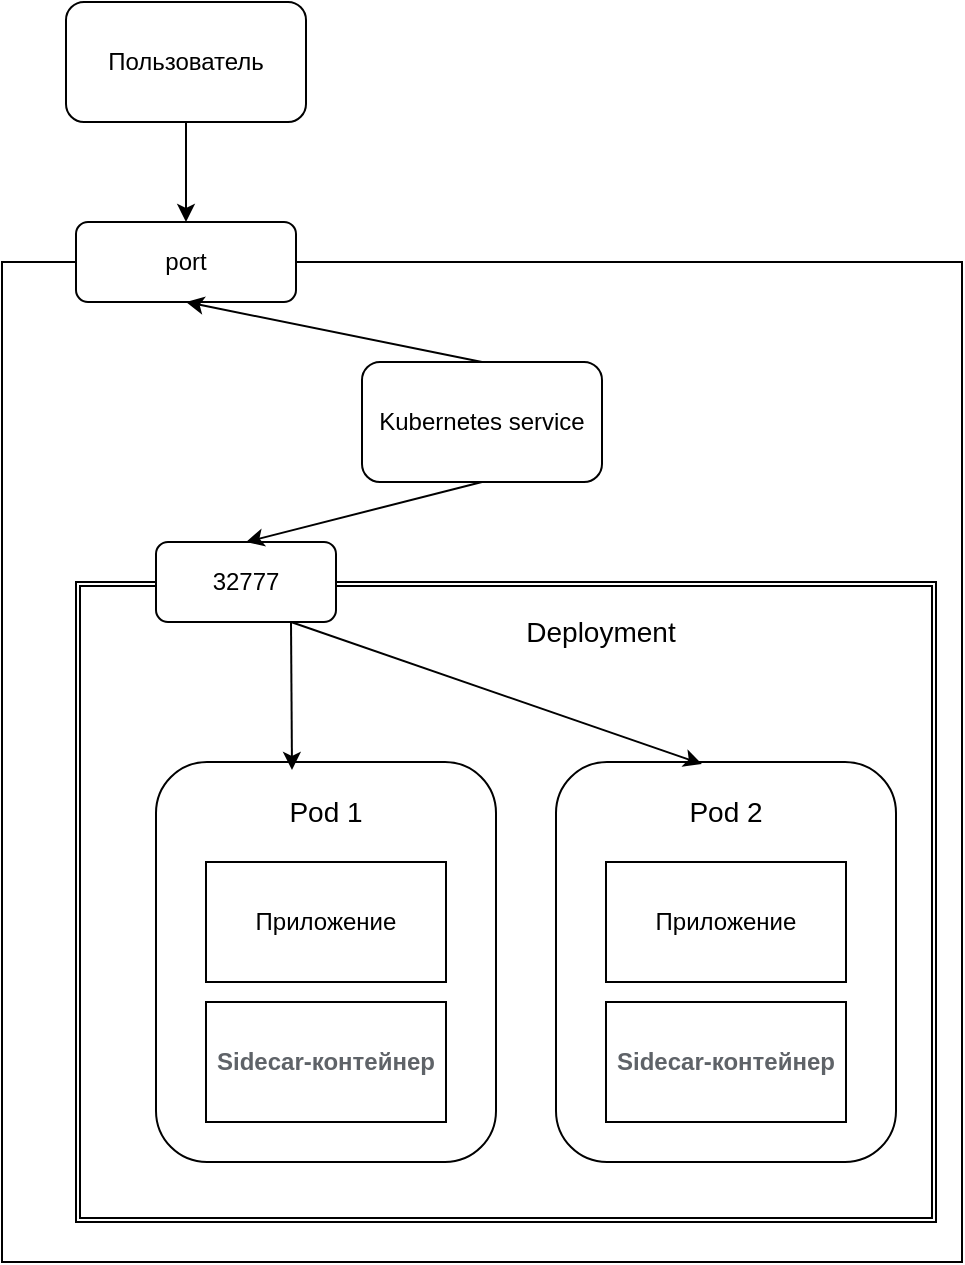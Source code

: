 <mxfile version="24.8.3">
  <diagram name="Страница — 1" id="0RWe2QycB9tT0nJaaGQ6">
    <mxGraphModel dx="2033" dy="1162" grid="1" gridSize="10" guides="1" tooltips="1" connect="1" arrows="1" fold="1" page="1" pageScale="1" pageWidth="827" pageHeight="1169" math="0" shadow="0">
      <root>
        <mxCell id="0" />
        <mxCell id="1" parent="0" />
        <mxCell id="MLH-SA_f54EeBNrNCwSC-29" value="" style="rounded=0;whiteSpace=wrap;html=1;" vertex="1" parent="1">
          <mxGeometry x="90" y="340" width="480" height="500" as="geometry" />
        </mxCell>
        <mxCell id="MLH-SA_f54EeBNrNCwSC-1" value="" style="shape=ext;double=1;rounded=0;whiteSpace=wrap;html=1;" vertex="1" parent="1">
          <mxGeometry x="127" y="500" width="430" height="320" as="geometry" />
        </mxCell>
        <mxCell id="MLH-SA_f54EeBNrNCwSC-8" value="" style="rounded=1;whiteSpace=wrap;html=1;" vertex="1" parent="1">
          <mxGeometry x="167" y="590" width="170" height="200" as="geometry" />
        </mxCell>
        <mxCell id="MLH-SA_f54EeBNrNCwSC-2" value="&lt;font size=&quot;1&quot; face=&quot;Helvetica&quot; color=&quot;#5f6368&quot;&gt;&lt;span style=&quot;background-color: rgb(255, 255, 255);&quot;&gt;&lt;b style=&quot;font-size: 12px;&quot;&gt;Sidecar-контейнер&lt;/b&gt;&lt;/span&gt;&lt;/font&gt;" style="rounded=0;whiteSpace=wrap;html=1;" vertex="1" parent="1">
          <mxGeometry x="192" y="710" width="120" height="60" as="geometry" />
        </mxCell>
        <mxCell id="MLH-SA_f54EeBNrNCwSC-3" value="Пользователь" style="rounded=1;whiteSpace=wrap;html=1;" vertex="1" parent="1">
          <mxGeometry x="122" y="210" width="120" height="60" as="geometry" />
        </mxCell>
        <mxCell id="MLH-SA_f54EeBNrNCwSC-4" value="Kubernetes service" style="rounded=1;whiteSpace=wrap;html=1;" vertex="1" parent="1">
          <mxGeometry x="270" y="390" width="120" height="60" as="geometry" />
        </mxCell>
        <mxCell id="MLH-SA_f54EeBNrNCwSC-7" value="&lt;span style=&quot;font-size: 14px;&quot;&gt;Deployment&lt;/span&gt;" style="text;html=1;align=center;verticalAlign=middle;whiteSpace=wrap;rounded=0;" vertex="1" parent="1">
          <mxGeometry x="337" y="510" width="105" height="30" as="geometry" />
        </mxCell>
        <mxCell id="MLH-SA_f54EeBNrNCwSC-9" value="" style="rounded=1;whiteSpace=wrap;html=1;" vertex="1" parent="1">
          <mxGeometry x="367" y="590" width="170" height="200" as="geometry" />
        </mxCell>
        <mxCell id="MLH-SA_f54EeBNrNCwSC-5" value="&lt;b style=&quot;color: rgb(95, 99, 104);&quot;&gt;Sidecar-контейнер&lt;/b&gt;" style="rounded=0;whiteSpace=wrap;html=1;" vertex="1" parent="1">
          <mxGeometry x="392" y="710" width="120" height="60" as="geometry" />
        </mxCell>
        <mxCell id="MLH-SA_f54EeBNrNCwSC-10" value="Приложение" style="rounded=0;whiteSpace=wrap;html=1;" vertex="1" parent="1">
          <mxGeometry x="392" y="640" width="120" height="60" as="geometry" />
        </mxCell>
        <mxCell id="MLH-SA_f54EeBNrNCwSC-11" value="Приложение" style="rounded=0;whiteSpace=wrap;html=1;" vertex="1" parent="1">
          <mxGeometry x="192" y="640" width="120" height="60" as="geometry" />
        </mxCell>
        <mxCell id="MLH-SA_f54EeBNrNCwSC-14" value="&lt;span style=&quot;font-size: 14px;&quot;&gt;Pod 1&lt;/span&gt;" style="text;html=1;align=center;verticalAlign=middle;whiteSpace=wrap;rounded=0;" vertex="1" parent="1">
          <mxGeometry x="222" y="600" width="60" height="30" as="geometry" />
        </mxCell>
        <mxCell id="MLH-SA_f54EeBNrNCwSC-15" value="&lt;span style=&quot;font-size: 14px;&quot;&gt;Pod 2&lt;/span&gt;" style="text;html=1;align=center;verticalAlign=middle;whiteSpace=wrap;rounded=0;" vertex="1" parent="1">
          <mxGeometry x="422" y="600" width="60" height="30" as="geometry" />
        </mxCell>
        <mxCell id="MLH-SA_f54EeBNrNCwSC-24" value="32777" style="rounded=1;whiteSpace=wrap;html=1;" vertex="1" parent="1">
          <mxGeometry x="167" y="480" width="90" height="40" as="geometry" />
        </mxCell>
        <mxCell id="MLH-SA_f54EeBNrNCwSC-25" value="" style="endArrow=classic;html=1;rounded=0;entryX=0.4;entryY=0.02;entryDx=0;entryDy=0;entryPerimeter=0;exitX=0.75;exitY=1;exitDx=0;exitDy=0;" edge="1" parent="1" source="MLH-SA_f54EeBNrNCwSC-24" target="MLH-SA_f54EeBNrNCwSC-8">
          <mxGeometry width="50" height="50" relative="1" as="geometry">
            <mxPoint x="137" y="410" as="sourcePoint" />
            <mxPoint x="187" y="360" as="targetPoint" />
          </mxGeometry>
        </mxCell>
        <mxCell id="MLH-SA_f54EeBNrNCwSC-26" value="" style="endArrow=classic;html=1;rounded=0;entryX=0.429;entryY=0.005;entryDx=0;entryDy=0;entryPerimeter=0;exitX=0.75;exitY=1;exitDx=0;exitDy=0;" edge="1" parent="1" source="MLH-SA_f54EeBNrNCwSC-24" target="MLH-SA_f54EeBNrNCwSC-9">
          <mxGeometry width="50" height="50" relative="1" as="geometry">
            <mxPoint x="137" y="420" as="sourcePoint" />
            <mxPoint x="187" y="370" as="targetPoint" />
          </mxGeometry>
        </mxCell>
        <mxCell id="MLH-SA_f54EeBNrNCwSC-30" value="" style="endArrow=classic;html=1;rounded=0;exitX=0.5;exitY=1;exitDx=0;exitDy=0;entryX=0.5;entryY=0;entryDx=0;entryDy=0;" edge="1" parent="1" source="MLH-SA_f54EeBNrNCwSC-4" target="MLH-SA_f54EeBNrNCwSC-24">
          <mxGeometry width="50" height="50" relative="1" as="geometry">
            <mxPoint x="900" y="670" as="sourcePoint" />
            <mxPoint x="950" y="620" as="targetPoint" />
          </mxGeometry>
        </mxCell>
        <mxCell id="MLH-SA_f54EeBNrNCwSC-31" value="port" style="rounded=1;whiteSpace=wrap;html=1;" vertex="1" parent="1">
          <mxGeometry x="127" y="320" width="110" height="40" as="geometry" />
        </mxCell>
        <mxCell id="MLH-SA_f54EeBNrNCwSC-32" value="" style="endArrow=classic;html=1;rounded=0;exitX=0.5;exitY=1;exitDx=0;exitDy=0;entryX=0.5;entryY=0;entryDx=0;entryDy=0;" edge="1" parent="1" source="MLH-SA_f54EeBNrNCwSC-3" target="MLH-SA_f54EeBNrNCwSC-31">
          <mxGeometry width="50" height="50" relative="1" as="geometry">
            <mxPoint x="840" y="350" as="sourcePoint" />
            <mxPoint x="890" y="300" as="targetPoint" />
          </mxGeometry>
        </mxCell>
        <mxCell id="MLH-SA_f54EeBNrNCwSC-34" value="" style="endArrow=classic;html=1;rounded=0;entryX=0.5;entryY=1;entryDx=0;entryDy=0;exitX=0.5;exitY=0;exitDx=0;exitDy=0;" edge="1" parent="1" source="MLH-SA_f54EeBNrNCwSC-4" target="MLH-SA_f54EeBNrNCwSC-31">
          <mxGeometry width="50" height="50" relative="1" as="geometry">
            <mxPoint x="640" y="790" as="sourcePoint" />
            <mxPoint x="690" y="740" as="targetPoint" />
          </mxGeometry>
        </mxCell>
      </root>
    </mxGraphModel>
  </diagram>
</mxfile>
